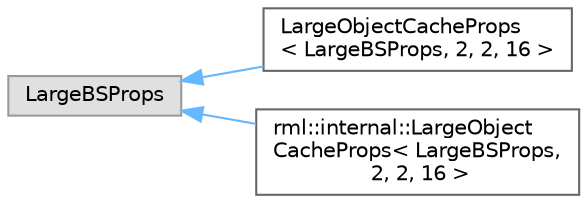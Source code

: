 digraph "类继承关系图"
{
 // LATEX_PDF_SIZE
  bgcolor="transparent";
  edge [fontname=Helvetica,fontsize=10,labelfontname=Helvetica,labelfontsize=10];
  node [fontname=Helvetica,fontsize=10,shape=box,height=0.2,width=0.4];
  rankdir="LR";
  Node0 [id="Node000000",label="LargeBSProps",height=0.2,width=0.4,color="grey60", fillcolor="#E0E0E0", style="filled",tooltip=" "];
  Node0 -> Node1 [id="edge5237_Node000000_Node000001",dir="back",color="steelblue1",style="solid",tooltip=" "];
  Node1 [id="Node000001",label="LargeObjectCacheProps\l\< LargeBSProps, 2, 2, 16 \>",height=0.2,width=0.4,color="grey40", fillcolor="white", style="filled",URL="$struct_large_object_cache_props.html",tooltip=" "];
  Node0 -> Node2 [id="edge5238_Node000000_Node000002",dir="back",color="steelblue1",style="solid",tooltip=" "];
  Node2 [id="Node000002",label="rml::internal::LargeObject\lCacheProps\< LargeBSProps,\l 2, 2, 16 \>",height=0.2,width=0.4,color="grey40", fillcolor="white", style="filled",URL="$structrml_1_1internal_1_1_large_object_cache_props.html",tooltip=" "];
}
